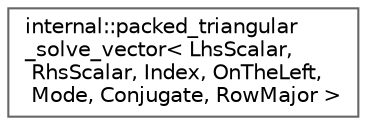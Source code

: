 digraph "类继承关系图"
{
 // LATEX_PDF_SIZE
  bgcolor="transparent";
  edge [fontname=Helvetica,fontsize=10,labelfontname=Helvetica,labelfontsize=10];
  node [fontname=Helvetica,fontsize=10,shape=box,height=0.2,width=0.4];
  rankdir="LR";
  Node0 [id="Node000000",label="internal::packed_triangular\l_solve_vector\< LhsScalar,\l RhsScalar, Index, OnTheLeft,\l Mode, Conjugate, RowMajor \>",height=0.2,width=0.4,color="grey40", fillcolor="white", style="filled",URL="$structinternal_1_1packed__triangular__solve__vector_3_01_lhs_scalar_00_01_rhs_scalar_00_01_indexc5a73935a3beb9907eb3aa30bec77d7b.html",tooltip=" "];
}
